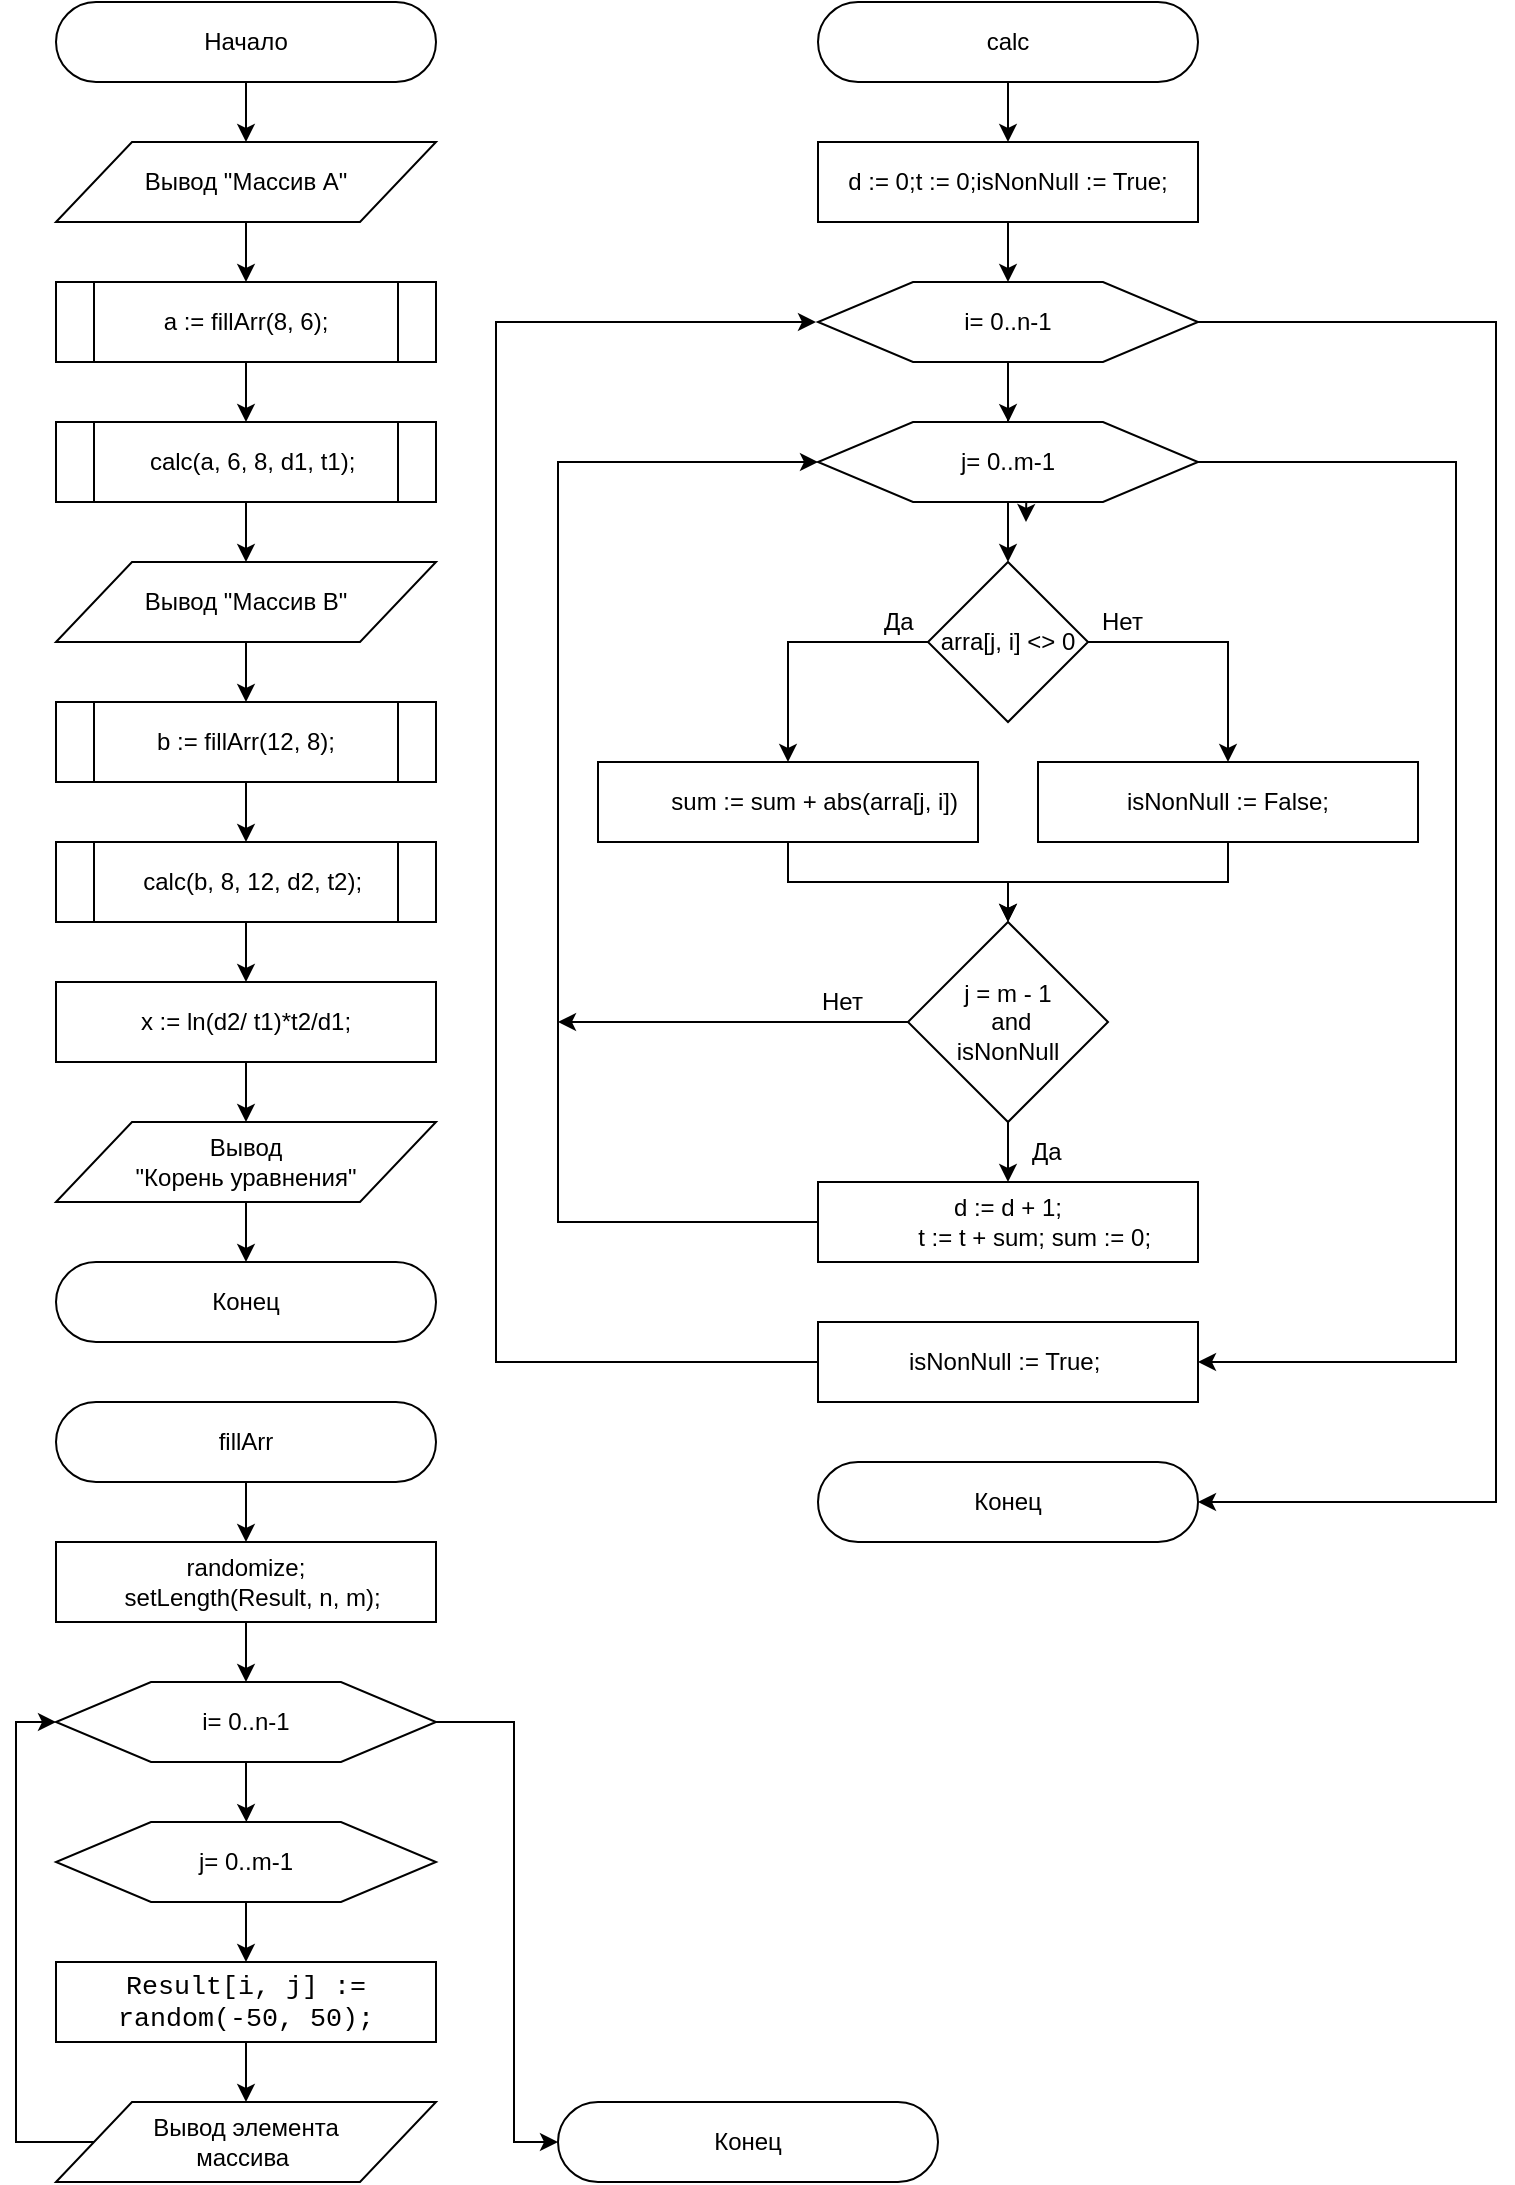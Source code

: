 <mxfile version="12.2.2" pages="1"><diagram id="W-fVMBVJgdgLBPxd2J4U" name="Page-1"><mxGraphModel dx="782" dy="699" grid="1" gridSize="10" guides="1" tooltips="1" connect="1" arrows="1" fold="1" page="1" pageScale="1" pageWidth="826" pageHeight="1169" math="0" shadow="0"><root><mxCell id="0"/><mxCell id="1" parent="0"/><mxCell id="2W5NDS5Dh5PoisFwcMZ1-12" style="edgeStyle=orthogonalEdgeStyle;rounded=0;orthogonalLoop=1;jettySize=auto;html=1;entryX=0.5;entryY=0;entryDx=0;entryDy=0;" parent="1" source="2W5NDS5Dh5PoisFwcMZ1-1" target="2W5NDS5Dh5PoisFwcMZ1-2" edge="1"><mxGeometry relative="1" as="geometry"/></mxCell><mxCell id="2W5NDS5Dh5PoisFwcMZ1-1" value="Начало" style="rounded=1;whiteSpace=wrap;html=1;arcSize=50;" parent="1" vertex="1"><mxGeometry x="80" y="40" width="190" height="40" as="geometry"/></mxCell><mxCell id="2W5NDS5Dh5PoisFwcMZ1-13" style="edgeStyle=orthogonalEdgeStyle;rounded=0;orthogonalLoop=1;jettySize=auto;html=1;entryX=0.5;entryY=0;entryDx=0;entryDy=0;" parent="1" source="2W5NDS5Dh5PoisFwcMZ1-2" target="2W5NDS5Dh5PoisFwcMZ1-4" edge="1"><mxGeometry relative="1" as="geometry"/></mxCell><mxCell id="2W5NDS5Dh5PoisFwcMZ1-2" value="Вывод &quot;Массив A&quot;" style="shape=parallelogram;perimeter=parallelogramPerimeter;whiteSpace=wrap;html=1;" parent="1" vertex="1"><mxGeometry x="80" y="110" width="190" height="40" as="geometry"/></mxCell><mxCell id="2W5NDS5Dh5PoisFwcMZ1-19" style="edgeStyle=orthogonalEdgeStyle;rounded=0;orthogonalLoop=1;jettySize=auto;html=1;entryX=0.5;entryY=0;entryDx=0;entryDy=0;" parent="1" source="2W5NDS5Dh5PoisFwcMZ1-3" target="2W5NDS5Dh5PoisFwcMZ1-10" edge="1"><mxGeometry relative="1" as="geometry"/></mxCell><mxCell id="2W5NDS5Dh5PoisFwcMZ1-3" value="&lt;div&gt;x := ln(d2/ t1)*t2/d1;&lt;/div&gt;" style="rounded=0;whiteSpace=wrap;html=1;" parent="1" vertex="1"><mxGeometry x="80" y="530" width="190" height="40" as="geometry"/></mxCell><mxCell id="2W5NDS5Dh5PoisFwcMZ1-14" style="edgeStyle=orthogonalEdgeStyle;rounded=0;orthogonalLoop=1;jettySize=auto;html=1;" parent="1" source="2W5NDS5Dh5PoisFwcMZ1-4" target="2W5NDS5Dh5PoisFwcMZ1-6" edge="1"><mxGeometry relative="1" as="geometry"/></mxCell><mxCell id="2W5NDS5Dh5PoisFwcMZ1-4" value="a := fillArr(8, 6);" style="shape=process;whiteSpace=wrap;html=1;backgroundOutline=1;" parent="1" vertex="1"><mxGeometry x="80" y="180" width="190" height="40" as="geometry"/></mxCell><mxCell id="2W5NDS5Dh5PoisFwcMZ1-15" style="edgeStyle=orthogonalEdgeStyle;rounded=0;orthogonalLoop=1;jettySize=auto;html=1;entryX=0.5;entryY=0;entryDx=0;entryDy=0;" parent="1" source="2W5NDS5Dh5PoisFwcMZ1-6" target="2W5NDS5Dh5PoisFwcMZ1-7" edge="1"><mxGeometry relative="1" as="geometry"/></mxCell><mxCell id="2W5NDS5Dh5PoisFwcMZ1-6" value="&lt;div&gt;&amp;nbsp; calc(a, 6, 8, d1, t1);&lt;/div&gt;" style="shape=process;whiteSpace=wrap;html=1;backgroundOutline=1;" parent="1" vertex="1"><mxGeometry x="80" y="250" width="190" height="40" as="geometry"/></mxCell><mxCell id="2W5NDS5Dh5PoisFwcMZ1-16" style="edgeStyle=orthogonalEdgeStyle;rounded=0;orthogonalLoop=1;jettySize=auto;html=1;" parent="1" source="2W5NDS5Dh5PoisFwcMZ1-7" target="2W5NDS5Dh5PoisFwcMZ1-8" edge="1"><mxGeometry relative="1" as="geometry"/></mxCell><mxCell id="2W5NDS5Dh5PoisFwcMZ1-7" value="Вывод &quot;Массив B&quot;" style="shape=parallelogram;perimeter=parallelogramPerimeter;whiteSpace=wrap;html=1;" parent="1" vertex="1"><mxGeometry x="80" y="320" width="190" height="40" as="geometry"/></mxCell><mxCell id="2W5NDS5Dh5PoisFwcMZ1-17" style="edgeStyle=orthogonalEdgeStyle;rounded=0;orthogonalLoop=1;jettySize=auto;html=1;" parent="1" source="2W5NDS5Dh5PoisFwcMZ1-8" target="2W5NDS5Dh5PoisFwcMZ1-9" edge="1"><mxGeometry relative="1" as="geometry"/></mxCell><mxCell id="2W5NDS5Dh5PoisFwcMZ1-8" value="b := fillArr(12, 8);" style="shape=process;whiteSpace=wrap;html=1;backgroundOutline=1;" parent="1" vertex="1"><mxGeometry x="80" y="390" width="190" height="40" as="geometry"/></mxCell><mxCell id="2W5NDS5Dh5PoisFwcMZ1-18" style="edgeStyle=orthogonalEdgeStyle;rounded=0;orthogonalLoop=1;jettySize=auto;html=1;" parent="1" source="2W5NDS5Dh5PoisFwcMZ1-9" target="2W5NDS5Dh5PoisFwcMZ1-3" edge="1"><mxGeometry relative="1" as="geometry"/></mxCell><mxCell id="2W5NDS5Dh5PoisFwcMZ1-9" value="&lt;div&gt;&amp;nbsp; calc(b, 8, 12, d2, t2);&lt;/div&gt;" style="shape=process;whiteSpace=wrap;html=1;backgroundOutline=1;" parent="1" vertex="1"><mxGeometry x="80" y="460" width="190" height="40" as="geometry"/></mxCell><mxCell id="2W5NDS5Dh5PoisFwcMZ1-21" style="edgeStyle=orthogonalEdgeStyle;rounded=0;orthogonalLoop=1;jettySize=auto;html=1;entryX=0.5;entryY=0;entryDx=0;entryDy=0;" parent="1" source="2W5NDS5Dh5PoisFwcMZ1-10" target="2W5NDS5Dh5PoisFwcMZ1-11" edge="1"><mxGeometry relative="1" as="geometry"/></mxCell><mxCell id="2W5NDS5Dh5PoisFwcMZ1-10" value="Вывод &lt;br&gt;&quot;Корень уравнения&quot;" style="shape=parallelogram;perimeter=parallelogramPerimeter;whiteSpace=wrap;html=1;" parent="1" vertex="1"><mxGeometry x="80" y="600" width="190" height="40" as="geometry"/></mxCell><mxCell id="2W5NDS5Dh5PoisFwcMZ1-11" value="Конец" style="rounded=1;whiteSpace=wrap;html=1;arcSize=50;" parent="1" vertex="1"><mxGeometry x="80" y="670" width="190" height="40" as="geometry"/></mxCell><mxCell id="2W5NDS5Dh5PoisFwcMZ1-24" style="edgeStyle=orthogonalEdgeStyle;rounded=0;orthogonalLoop=1;jettySize=auto;html=1;" parent="1" source="2W5NDS5Dh5PoisFwcMZ1-22" target="2W5NDS5Dh5PoisFwcMZ1-23" edge="1"><mxGeometry relative="1" as="geometry"/></mxCell><mxCell id="2W5NDS5Dh5PoisFwcMZ1-22" value="calc" style="rounded=1;whiteSpace=wrap;html=1;arcSize=50;" parent="1" vertex="1"><mxGeometry x="461" y="40" width="190" height="40" as="geometry"/></mxCell><mxCell id="2W5NDS5Dh5PoisFwcMZ1-43" style="edgeStyle=orthogonalEdgeStyle;rounded=0;orthogonalLoop=1;jettySize=auto;html=1;" parent="1" source="2W5NDS5Dh5PoisFwcMZ1-23" target="2W5NDS5Dh5PoisFwcMZ1-26" edge="1"><mxGeometry relative="1" as="geometry"/></mxCell><mxCell id="2W5NDS5Dh5PoisFwcMZ1-23" value="d := 0;t := 0;isNonNull := True;" style="rounded=0;whiteSpace=wrap;html=1;" parent="1" vertex="1"><mxGeometry x="461" y="110" width="190" height="40" as="geometry"/></mxCell><mxCell id="2W5NDS5Dh5PoisFwcMZ1-25" style="edgeStyle=orthogonalEdgeStyle;rounded=0;orthogonalLoop=1;jettySize=auto;html=1;" parent="1" source="2W5NDS5Dh5PoisFwcMZ1-26" edge="1"><mxGeometry relative="1" as="geometry"><mxPoint x="556.167" y="250" as="targetPoint"/></mxGeometry></mxCell><mxCell id="2W5NDS5Dh5PoisFwcMZ1-45" style="edgeStyle=orthogonalEdgeStyle;rounded=0;orthogonalLoop=1;jettySize=auto;html=1;entryX=1;entryY=0.5;entryDx=0;entryDy=0;" parent="1" source="2W5NDS5Dh5PoisFwcMZ1-26" target="2W5NDS5Dh5PoisFwcMZ1-44" edge="1"><mxGeometry relative="1" as="geometry"><mxPoint x="710" y="786" as="targetPoint"/><Array as="points"><mxPoint x="800" y="200"/><mxPoint x="800" y="790"/></Array></mxGeometry></mxCell><mxCell id="kTu-JYEFQrCZfy3Rq0MD-64" value="" style="edgeStyle=orthogonalEdgeStyle;rounded=0;orthogonalLoop=1;jettySize=auto;html=1;" edge="1" parent="1" source="2W5NDS5Dh5PoisFwcMZ1-26"><mxGeometry relative="1" as="geometry"><mxPoint x="565" y="300" as="targetPoint"/></mxGeometry></mxCell><mxCell id="2W5NDS5Dh5PoisFwcMZ1-26" value="i= 0..n-1" style="shape=hexagon;perimeter=hexagonPerimeter2;whiteSpace=wrap;html=1;" parent="1" vertex="1"><mxGeometry x="461" y="180" width="190" height="40" as="geometry"/></mxCell><mxCell id="2W5NDS5Dh5PoisFwcMZ1-66" style="edgeStyle=orthogonalEdgeStyle;rounded=0;orthogonalLoop=1;jettySize=auto;html=1;" parent="1" source="2W5NDS5Dh5PoisFwcMZ1-30" target="2W5NDS5Dh5PoisFwcMZ1-60" edge="1"><mxGeometry relative="1" as="geometry"/></mxCell><mxCell id="2W5NDS5Dh5PoisFwcMZ1-80" style="edgeStyle=orthogonalEdgeStyle;rounded=0;orthogonalLoop=1;jettySize=auto;html=1;" parent="1" source="2W5NDS5Dh5PoisFwcMZ1-30" target="2W5NDS5Dh5PoisFwcMZ1-79" edge="1"><mxGeometry relative="1" as="geometry"><Array as="points"><mxPoint x="780" y="270"/><mxPoint x="780" y="720"/></Array></mxGeometry></mxCell><mxCell id="2W5NDS5Dh5PoisFwcMZ1-30" value="j= 0..m-1" style="shape=hexagon;perimeter=hexagonPerimeter2;whiteSpace=wrap;html=1;" parent="1" vertex="1"><mxGeometry x="461" y="250" width="190" height="40" as="geometry"/></mxCell><mxCell id="2W5NDS5Dh5PoisFwcMZ1-44" value="Конец" style="rounded=1;whiteSpace=wrap;html=1;arcSize=50;" parent="1" vertex="1"><mxGeometry x="461" y="770" width="190" height="40" as="geometry"/></mxCell><mxCell id="2W5NDS5Dh5PoisFwcMZ1-46" style="edgeStyle=orthogonalEdgeStyle;rounded=0;orthogonalLoop=1;jettySize=auto;html=1;" parent="1" source="2W5NDS5Dh5PoisFwcMZ1-47" target="2W5NDS5Dh5PoisFwcMZ1-49" edge="1"><mxGeometry relative="1" as="geometry"/></mxCell><mxCell id="2W5NDS5Dh5PoisFwcMZ1-47" value="fillArr" style="rounded=1;whiteSpace=wrap;html=1;arcSize=50;" parent="1" vertex="1"><mxGeometry x="80" y="740" width="190" height="40" as="geometry"/></mxCell><mxCell id="2W5NDS5Dh5PoisFwcMZ1-48" style="edgeStyle=orthogonalEdgeStyle;rounded=0;orthogonalLoop=1;jettySize=auto;html=1;" parent="1" source="2W5NDS5Dh5PoisFwcMZ1-49" target="2W5NDS5Dh5PoisFwcMZ1-52" edge="1"><mxGeometry relative="1" as="geometry"/></mxCell><mxCell id="2W5NDS5Dh5PoisFwcMZ1-49" value="&lt;div&gt;randomize;&lt;/div&gt;&lt;div&gt;&amp;nbsp; setLength(Result, n, m);&lt;/div&gt;" style="rounded=0;whiteSpace=wrap;html=1;" parent="1" vertex="1"><mxGeometry x="80" y="810" width="190" height="40" as="geometry"/></mxCell><mxCell id="2W5NDS5Dh5PoisFwcMZ1-50" style="edgeStyle=orthogonalEdgeStyle;rounded=0;orthogonalLoop=1;jettySize=auto;html=1;" parent="1" source="2W5NDS5Dh5PoisFwcMZ1-52" edge="1"><mxGeometry relative="1" as="geometry"><mxPoint x="175.167" y="950" as="targetPoint"/></mxGeometry></mxCell><mxCell id="2W5NDS5Dh5PoisFwcMZ1-51" style="edgeStyle=orthogonalEdgeStyle;rounded=0;orthogonalLoop=1;jettySize=auto;html=1;" parent="1" source="2W5NDS5Dh5PoisFwcMZ1-52" target="2W5NDS5Dh5PoisFwcMZ1-58" edge="1"><mxGeometry relative="1" as="geometry"><Array as="points"><mxPoint x="309" y="900"/><mxPoint x="309" y="1110"/></Array></mxGeometry></mxCell><mxCell id="2W5NDS5Dh5PoisFwcMZ1-52" value="i= 0..n-1" style="shape=hexagon;perimeter=hexagonPerimeter2;whiteSpace=wrap;html=1;" parent="1" vertex="1"><mxGeometry x="80" y="880" width="190" height="40" as="geometry"/></mxCell><mxCell id="2W5NDS5Dh5PoisFwcMZ1-53" style="edgeStyle=orthogonalEdgeStyle;rounded=0;orthogonalLoop=1;jettySize=auto;html=1;" parent="1" source="2W5NDS5Dh5PoisFwcMZ1-54" target="2W5NDS5Dh5PoisFwcMZ1-56" edge="1"><mxGeometry relative="1" as="geometry"/></mxCell><mxCell id="2W5NDS5Dh5PoisFwcMZ1-54" value="j= 0..m-1" style="shape=hexagon;perimeter=hexagonPerimeter2;whiteSpace=wrap;html=1;" parent="1" vertex="1"><mxGeometry x="80" y="950" width="190" height="40" as="geometry"/></mxCell><mxCell id="2W5NDS5Dh5PoisFwcMZ1-55" style="edgeStyle=orthogonalEdgeStyle;rounded=0;orthogonalLoop=1;jettySize=auto;html=1;" parent="1" source="2W5NDS5Dh5PoisFwcMZ1-56" target="2W5NDS5Dh5PoisFwcMZ1-57" edge="1"><mxGeometry relative="1" as="geometry"/></mxCell><mxCell id="2W5NDS5Dh5PoisFwcMZ1-56" value="&lt;font face=&quot;courier new&quot;&gt;&lt;span style=&quot;font-size: 13.333px&quot;&gt;Result[i, j] := random(-50, 50);&lt;/span&gt;&lt;/font&gt;" style="rounded=0;whiteSpace=wrap;html=1;" parent="1" vertex="1"><mxGeometry x="80" y="1020" width="190" height="40" as="geometry"/></mxCell><mxCell id="2W5NDS5Dh5PoisFwcMZ1-59" style="edgeStyle=orthogonalEdgeStyle;rounded=0;orthogonalLoop=1;jettySize=auto;html=1;entryX=0;entryY=0.5;entryDx=0;entryDy=0;" parent="1" source="2W5NDS5Dh5PoisFwcMZ1-57" target="2W5NDS5Dh5PoisFwcMZ1-52" edge="1"><mxGeometry relative="1" as="geometry"><Array as="points"><mxPoint x="60" y="1110"/><mxPoint x="60" y="900"/></Array></mxGeometry></mxCell><mxCell id="2W5NDS5Dh5PoisFwcMZ1-57" value="Вывод элемента &lt;br&gt;массива&amp;nbsp;" style="shape=parallelogram;perimeter=parallelogramPerimeter;whiteSpace=wrap;html=1;" parent="1" vertex="1"><mxGeometry x="80" y="1090" width="190" height="40" as="geometry"/></mxCell><mxCell id="2W5NDS5Dh5PoisFwcMZ1-58" value="Конец" style="rounded=1;whiteSpace=wrap;html=1;arcSize=50;" parent="1" vertex="1"><mxGeometry x="331" y="1090" width="190" height="40" as="geometry"/></mxCell><mxCell id="2W5NDS5Dh5PoisFwcMZ1-64" style="edgeStyle=orthogonalEdgeStyle;rounded=0;orthogonalLoop=1;jettySize=auto;html=1;entryX=0.5;entryY=0;entryDx=0;entryDy=0;" parent="1" source="2W5NDS5Dh5PoisFwcMZ1-60" target="2W5NDS5Dh5PoisFwcMZ1-63" edge="1"><mxGeometry relative="1" as="geometry"><Array as="points"><mxPoint x="666" y="360"/></Array></mxGeometry></mxCell><mxCell id="2W5NDS5Dh5PoisFwcMZ1-65" style="edgeStyle=orthogonalEdgeStyle;rounded=0;orthogonalLoop=1;jettySize=auto;html=1;entryX=0.5;entryY=0;entryDx=0;entryDy=0;" parent="1" source="2W5NDS5Dh5PoisFwcMZ1-60" target="2W5NDS5Dh5PoisFwcMZ1-61" edge="1"><mxGeometry relative="1" as="geometry"><Array as="points"><mxPoint x="446" y="360"/></Array></mxGeometry></mxCell><mxCell id="2W5NDS5Dh5PoisFwcMZ1-60" value="arra[j, i] &amp;lt;&amp;gt; 0" style="rhombus;whiteSpace=wrap;html=1;" parent="1" vertex="1"><mxGeometry x="516" y="320" width="80" height="80" as="geometry"/></mxCell><mxCell id="2W5NDS5Dh5PoisFwcMZ1-71" style="edgeStyle=orthogonalEdgeStyle;rounded=0;orthogonalLoop=1;jettySize=auto;html=1;entryX=0.5;entryY=0;entryDx=0;entryDy=0;" parent="1" source="2W5NDS5Dh5PoisFwcMZ1-61" target="2W5NDS5Dh5PoisFwcMZ1-69" edge="1"><mxGeometry relative="1" as="geometry"/></mxCell><mxCell id="2W5NDS5Dh5PoisFwcMZ1-61" value="&lt;div&gt;&amp;nbsp; &amp;nbsp; &amp;nbsp; &amp;nbsp; sum := sum + abs(arra[j, i])&lt;/div&gt;" style="rounded=0;whiteSpace=wrap;html=1;" parent="1" vertex="1"><mxGeometry x="351" y="420" width="190" height="40" as="geometry"/></mxCell><mxCell id="2W5NDS5Dh5PoisFwcMZ1-70" style="edgeStyle=orthogonalEdgeStyle;rounded=0;orthogonalLoop=1;jettySize=auto;html=1;entryX=0.5;entryY=0;entryDx=0;entryDy=0;" parent="1" source="2W5NDS5Dh5PoisFwcMZ1-63" target="2W5NDS5Dh5PoisFwcMZ1-69" edge="1"><mxGeometry relative="1" as="geometry"/></mxCell><mxCell id="2W5NDS5Dh5PoisFwcMZ1-63" value="&lt;div&gt;isNonNull := False;&lt;/div&gt;" style="rounded=0;whiteSpace=wrap;html=1;" parent="1" vertex="1"><mxGeometry x="571" y="420" width="190" height="40" as="geometry"/></mxCell><mxCell id="2W5NDS5Dh5PoisFwcMZ1-67" value="Да" style="text;html=1;resizable=0;points=[];autosize=1;align=left;verticalAlign=top;spacingTop=-4;" parent="1" vertex="1"><mxGeometry x="492" y="340" width="30" height="20" as="geometry"/></mxCell><mxCell id="2W5NDS5Dh5PoisFwcMZ1-68" value="Нет&lt;br&gt;" style="text;html=1;resizable=0;points=[];autosize=1;align=left;verticalAlign=top;spacingTop=-4;" parent="1" vertex="1"><mxGeometry x="601" y="340" width="40" height="20" as="geometry"/></mxCell><mxCell id="2W5NDS5Dh5PoisFwcMZ1-73" style="edgeStyle=orthogonalEdgeStyle;rounded=0;orthogonalLoop=1;jettySize=auto;html=1;entryX=0.5;entryY=0;entryDx=0;entryDy=0;" parent="1" source="2W5NDS5Dh5PoisFwcMZ1-69" target="2W5NDS5Dh5PoisFwcMZ1-72" edge="1"><mxGeometry relative="1" as="geometry"/></mxCell><mxCell id="2W5NDS5Dh5PoisFwcMZ1-76" style="edgeStyle=orthogonalEdgeStyle;rounded=0;orthogonalLoop=1;jettySize=auto;html=1;" parent="1" source="2W5NDS5Dh5PoisFwcMZ1-69" edge="1"><mxGeometry relative="1" as="geometry"><mxPoint x="331.0" y="550" as="targetPoint"/></mxGeometry></mxCell><mxCell id="2W5NDS5Dh5PoisFwcMZ1-69" value="j = m - 1&lt;br&gt;&amp;nbsp;and&lt;br&gt;isNonNull" style="rhombus;whiteSpace=wrap;html=1;" parent="1" vertex="1"><mxGeometry x="506" y="500" width="100" height="100" as="geometry"/></mxCell><mxCell id="2W5NDS5Dh5PoisFwcMZ1-75" style="edgeStyle=orthogonalEdgeStyle;rounded=0;orthogonalLoop=1;jettySize=auto;html=1;entryX=0;entryY=0.5;entryDx=0;entryDy=0;" parent="1" source="2W5NDS5Dh5PoisFwcMZ1-72" target="2W5NDS5Dh5PoisFwcMZ1-30" edge="1"><mxGeometry relative="1" as="geometry"><mxPoint x="331" y="350" as="targetPoint"/><Array as="points"><mxPoint x="331" y="650"/><mxPoint x="331" y="270"/></Array></mxGeometry></mxCell><mxCell id="2W5NDS5Dh5PoisFwcMZ1-72" value="&lt;div&gt;d := d + 1;&lt;/div&gt;&lt;div&gt;&amp;nbsp; &amp;nbsp; &amp;nbsp; &amp;nbsp; t := t + sum;&lt;span&gt;&amp;nbsp;sum := 0;&lt;/span&gt;&lt;/div&gt;" style="rounded=0;whiteSpace=wrap;html=1;" parent="1" vertex="1"><mxGeometry x="461" y="630" width="190" height="40" as="geometry"/></mxCell><mxCell id="2W5NDS5Dh5PoisFwcMZ1-74" value="Да&lt;br&gt;" style="text;html=1;resizable=0;points=[];autosize=1;align=left;verticalAlign=top;spacingTop=-4;" parent="1" vertex="1"><mxGeometry x="566" y="605" width="30" height="20" as="geometry"/></mxCell><mxCell id="2W5NDS5Dh5PoisFwcMZ1-77" value="Нет" style="text;html=1;resizable=0;points=[];autosize=1;align=left;verticalAlign=top;spacingTop=-4;" parent="1" vertex="1"><mxGeometry x="461" y="530" width="40" height="20" as="geometry"/></mxCell><mxCell id="2W5NDS5Dh5PoisFwcMZ1-81" style="edgeStyle=orthogonalEdgeStyle;rounded=0;orthogonalLoop=1;jettySize=auto;html=1;" parent="1" source="2W5NDS5Dh5PoisFwcMZ1-79" edge="1"><mxGeometry relative="1" as="geometry"><mxPoint x="460" y="200" as="targetPoint"/><Array as="points"><mxPoint x="300" y="720"/><mxPoint x="300" y="200"/></Array></mxGeometry></mxCell><mxCell id="2W5NDS5Dh5PoisFwcMZ1-79" value="isNonNull := True;&amp;nbsp;" style="rounded=0;whiteSpace=wrap;html=1;" parent="1" vertex="1"><mxGeometry x="461" y="700" width="190" height="40" as="geometry"/></mxCell></root></mxGraphModel></diagram></mxfile>